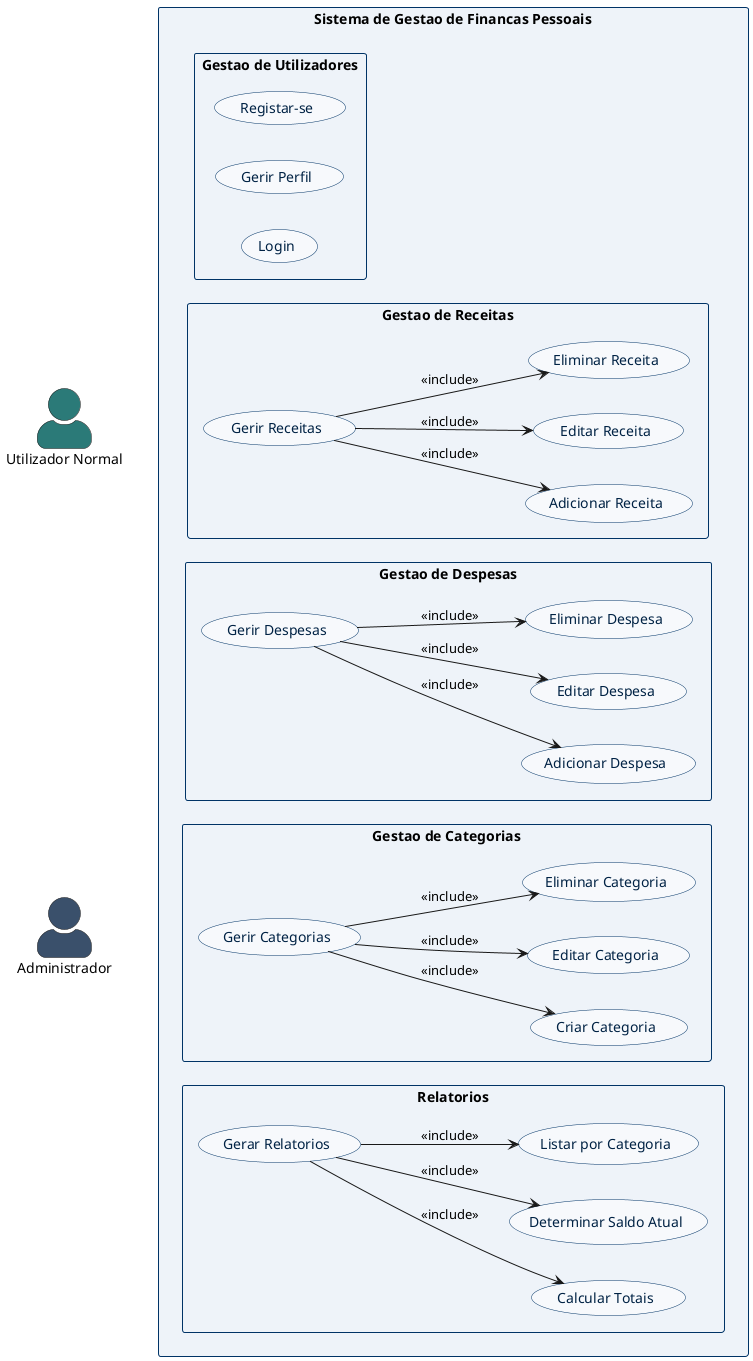 @startuml casos de uso 
left to right direction
skinparam actorStyle awesome
skinparam usecase {
  BackgroundColor #f7f9fc
  BorderColor #003366
  FontColor #002244
}
skinparam rectangle {
  BackgroundColor #eef3f9
  BorderColor #003366
}

actor "Utilizador Normal" as User #2b7a78
actor "Administrador" as Admin #3a506b

rectangle "Sistema de Gestao de Financas Pessoais" {

  ' --- Gestao de Utilizadores ---
  rectangle "Gestao de Utilizadores" {
    usecase "Registar-se" as UC1
    usecase "Login" as UC2
    usecase "Gerir Perfil" as UC3
  }

  ' --- Gestao de Receitas ---
  rectangle "Gestao de Receitas" {
    usecase "Gerir Receitas" as UC4
    usecase "Adicionar Receita" as UC5
    usecase "Editar Receita" as UC6
    usecase "Eliminar Receita" as UC7
  }

  ' --- Gestao de Despesas ---
  rectangle "Gestao de Despesas" {
    usecase "Gerir Despesas" as UC8
    usecase "Adicionar Despesa" as UC9
    usecase "Editar Despesa" as UC10
    usecase "Eliminar Despesa" as UC11
  }

  ' --- Gestao de Categorias ---
  rectangle "Gestao de Categorias" {
    usecase "Gerir Categorias" as UC12
    usecase "Criar Categoria" as UC13
    usecase "Editar Categoria" as UC14
    usecase "Eliminar Categoria" as UC15
  }

  ' --- Relatorios ---
  rectangle "Relatorios" {
    usecase "Gerar Relatorios" as UC16
    usecase "Calcular Totais" as UC17
    usecase "Determinar Saldo Atual" as UC18
    usecase "Listar por Categoria" as UC19
  }
}

' --- Ligacoes dos atores ---
User --> UC1
User --> UC2
User --> UC3
User --> UC4
User --> UC8
User --> UC12
User --> UC16

Admin --> UC2
Admin --> UC12
Admin --> UC16

' --- Relacoes internas ---
UC4 --> UC5 : <<include>>
UC4 --> UC6 : <<include>>
UC4 --> UC7 : <<include>>

UC8 --> UC9 : <<include>>
UC8 --> UC10 : <<include>>
UC8 --> UC11 : <<include>>

UC12 --> UC13 : <<include>>
UC12 --> UC14 : <<include>>
UC12 --> UC15 : <<include>>

UC16 --> UC17 : <<include>>
UC16 --> UC18 : <<include>>
UC16 --> UC19 : <<include>>

@enduml 
@startuml
' ===========================================================
'           DIAGRAMA DE CLASSES - Sistema de Gestão Financeira
' ===========================================================

skinparam classAttributeIconSize 0
skinparam backgroundColor #f7f9fc
skinparam classBackgroundColor #eef3f9
skinparam classBorderColor #003366
skinparam classFontColor #002244

' ===========================================================
'                     CLASSES PRINCIPAIS
' ===========================================================

class Utilizador {
  - nome : String
  - email : String
  - password : String
  - estadoLogado : boolean
  
  + setNome(nome : String)
  + setEmail(email : String)
  + setPassword(password : String)
  + validar() : boolean
  + verificarPassword(password : String) : boolean
}

class Receita {
  - valor : double
  - data : Date
  - descricao : String
  - categoria : Categoria
  - utilizador : Utilizador
  --
  + setValor(valor : double)
  + setData(data : Date)
  + setDescricao(descricao : String)
  + setCategoria(categoria : Categoria)
  + setUtilizador(utilizador : Utilizador)
  + validar() : boolean
  + obterTotalReceitas(u : Utilizador) : double
}

class Despesa {
  - valor : double
  - data : Date
  - descricao : String
  - categoria : Categoria
  - utilizador : Utilizador
  --
  + setValor(valor : double)
  + setData(data : Date)
  + setDescricao(descricao : String)
  + setCategoria(categoria : Categoria)
  + setUtilizador(utilizador : Utilizador)
  + validar() : boolean
  + obterTotalDespesas(u : Utilizador) : double
}

class Categoria {
  - nome : String
  - descricao : String
  --
  + setNome(nome : String)
  + setDescricao(descricao : String)
  + validar() : boolean
}

' ===========================================================
'                  CONTROLADORES / GESTORES
' ===========================================================

class UtilizadorController {
  + registarUtilizador(nome : String, email : String, password : String)
  + login(email : String, password : String)
  + definirEstadoLogado(u : Utilizador)
}

class ReceitaController {
  + iniciarFormReceita()
  + criarReceita(valor : double, data : Date, categoriaId : int, descricao : String, utilizadorId : int)
}

class DespesaController {
  + iniciarFormDespesa()
  + criarDespesa(valor : double, data : Date, categoriaId : int, descricao : String, utilizadorId : int)
}

class CategoriaController {
  + iniciarFormCategoria()
  + criarCategoria(nome : String, descricao : String)
}

class GeradorRelatorios {
  + gerarRelatorio(u : Utilizador)
  + obterTotais(u : Utilizador)
  + calcularSaldo(totalReceitas : double, totalDespesas : double) : double
}

class GestaoCategoria {
  + listarCategorias(tipo : String) : List<Categoria>
}

' ===========================================================
'                    PERSISTÊNCIA DE DADOS
' ===========================================================

class PersistenciaDados {
  + persistirUtilizador(u : Utilizador)
  + carregarUtilizadorPorEmail(email : String) : Utilizador
  + persistirReceita(r : Receita)
  + persistirDespesa(d : Despesa)
  + persistirCategoria(c : Categoria)
  + serializar(objeto : Object)
  + escreverNoArmazenamento()
}

' ===========================================================
'                     RELAÇÕES ENTRE CLASSES
' ===========================================================

UtilizadorController --> Utilizador
ReceitaController --> Receita
DespesaController --> Despesa
CategoriaController --> Categoria
GeradorRelatorios --> Receita
GeradorRelatorios --> Despesa

Receita --> Categoria
Receita --> Utilizador
Despesa --> Categoria
Despesa --> Utilizador

UtilizadorController --> PersistenciaDados
ReceitaController --> PersistenciaDados
DespesaController --> PersistenciaDados
CategoriaController --> PersistenciaDados

GestaoCategoria --> Categoria
ReceitaController --> GestaoCategoria
DespesaController --> GestaoCategoria

@enduml

@startuml
' ===========================================================
'       DIAGRAMA DE CLASSES - Sistema de Gestao Financeira
' ===========================================================

skinparam classAttributeIconSize 0
skinparam backgroundColor #f7f9fc
skinparam classBackgroundColor #eef3f9
skinparam classBorderColor #003366
skinparam classFontColor #002244

' ===========================================================
'                   CLASSES PRINCIPAIS
' ===========================================================

class Utilizador {
  - nome : String
  - email : String
  - password : String
  - estadoLogado : boolean
  --
  + setNome(nome : String) : void
  + setEmail(email : String) : void
  + setPassword(password : String) : void
  + validar() : boolean
  + verificarPassword(password : String) : boolean
}

class Receita {
  - valor : double
  - data : Date
  - descricao : String
  - categoria : Categoria
  - utilizador : Utilizador
  --
  + setValor(valor : double) : void
  + setData(data : Date) : void
  + setDescricao(descricao : String) : void
  + setCategoria(categoria : Categoria) : void
  + setUtilizador(utilizador : Utilizador) : void
  + validar() : boolean
  + obterTotalReceitas(u : Utilizador) : double
}

class Despesa {
  - valor : double
  - data : Date
  - descricao : String
  - categoria : Categoria
  - utilizador : Utilizador
  --
  + setValor(valor : double) : void
  + setData(data : Date) : void
  + setDescricao(descricao : String) : void
  + setCategoria(categoria : Categoria) : void
  + setUtilizador(utilizador : Utilizador) : void
  + validar() : boolean
  + obterTotalDespesas(u : Utilizador) : double
}

class Categoria {
  - nome : String
  - descricao : String
  --
  + setNome(nome : String) : void
  + setDescricao(descricao : String) : void
  + validar() : boolean
}

' ===========================================================
'               CONTROLADORES E GESTORES
' ===========================================================

class UtilizadorController {
  + registarUtilizador(nome : String, email : String, password : String) : void
  + login(email : String, password : String) : boolean
  + definirEstadoLogado(u : Utilizador) : void
}

class ReceitaController {
  + iniciarFormReceita() : void
  + criarReceita(valor : double, data : Date, categoriaId : int, descricao : String, utilizadorId : int) : void
}

class DespesaController {
  + iniciarFormDespesa() : void
  + criarDespesa(valor : double, data : Date, categoriaId : int, descricao : String, utilizadorId : int) : void
}

class CategoriaController {
  + iniciarFormCategoria() : void
  + criarCategoria(nome : String, descricao : String) : void
}

class GestaoCategoria {
  + listarCategorias(tipo : String) : List<Categoria>
}

class GeradorRelatorios {
  + gerarRelatorio(u : Utilizador) : void
  + obterTotais(u : Utilizador) : Map<String, Double>
  + calcularSaldo(totalReceitas : double, totalDespesas : double) : double
}

' ===========================================================
'                   PERSISTENCIA DE DADOS
' ===========================================================

class PersistenciaDados {
  + persistirUtilizador(u : Utilizador) : void
  + carregarUtilizadorPorEmail(email : String) : Utilizador
  + persistirReceita(r : Receita) : void
  + persistirDespesa(d : Despesa) : void
  + persistirCategoria(c : Categoria) : void
  + serializar(objeto : Object) : String
  + escreverNoArmazenamento() : void
}

' ===========================================================
'                     RELACOES ENTRE CLASSES
' ===========================================================

' ---- Herancas e dependencias ----
UtilizadorController --> Utilizador
ReceitaController --> Receita
DespesaController --> Despesa
CategoriaController --> Categoria
GeradorRelatorios --> Receita
GeradorRelatorios --> Despesa

' ---- Dependencias de persistencia ----
UtilizadorController --> PersistenciaDados
ReceitaController --> PersistenciaDados
DespesaController --> PersistenciaDados
CategoriaController --> PersistenciaDados

' ---- Gestao de Categorias ----
GestaoCategoria --> Categoria
ReceitaController --> GestaoCategoria
DespesaController --> GestaoCategoria

' ---- Associacoes ----
Utilizador "1" --> "0..*" Receita : possui >
Utilizador "1" --> "0..*" Despesa : possui >
Receita "1" --> "1" Categoria : classifica >
Despesa "1" --> "1" Categoria : classifica >
@enduml


@startuml Gestão de Utilizador 

actor "Utilizador" as U

box "Gestão de Utilizadores" #LightBlue
  participant "Interface/Sistema" as UI
  participant "UtilizadorController" as UC
  participant "Utilizador" as U_CLASS
  participant "PersistenciaDados" as PD
end box

' =======================================================
' 1. CENÁRIO: REGISTO DE NOVO UTILIZADOR
' =======================================================

group Registo de Novo Utilizador
U -> UI: clicarRegisto()
activate UI

UI -> UC: iniciarFormRegisto()
activate UC
UC --> UI: mostrarFormRegisto()
deactivate UC

U -> UI: submeterForm(nome, email, password)
activate UI

UI -> UC: registarUtilizador(nome, email, password)
activate UC

UC -> U_CLASS : <<create>> criarInstancia()
activate U_CLASS

U_CLASS -> U_CLASS : setNome(nome)
U_CLASS -> U_CLASS : setEmail(email)
U_CLASS -> U_CLASS : setPassword(password) ' Hash da password seria feito aqui ou no Controller

U_CLASS -> U_CLASS : validar()
alt dados válidos
  U_CLASS --> UC : objetoUtilizador
else
  U_CLASS --> UC : lançar ValidacaoException(mensagem)
end
deactivate U_CLASS

alt se válido (Validação da Entidade)
  UC -> PD : persistirUtilizador(objetoUtilizador)
  activate PD

  PD -> PD : serializar(objetoUtilizador)
  PD -> PD : escreverNoArmazenamento()

  alt sucesso persistência
    PD --> UC : confirmaçãoPersistencia
  else erro na persistência
    PD --> UC : lançar PersistenciaException(mensagem)
  end

  deactivate PD

  alt persistência bem-sucedida
    UC --> UI : sucesso("Utilizador registado")
  else
    UC --> UI : erro("Falha ao guardar utilizador")
  end
else validação falhou
  UC --> UI : erro("Dados inválidos: …")
end

deactivate UC

UI --> U : mostrarMensagem(sucesso ou erro)
deactivate UI
end

' =======================================================
' 2. CENÁRIO: LOGIN DE UTILIZADOR (Adaptação do seu original)
' =======================================================

group Login de Utilizador
U -> UI: inserirCredenciais(email, password)
activate UI

UI -> UC: login(email, password)
activate UC

UC -> PD: carregarUtilizadorPorEmail(email)
activate PD
PD --> UC: objetoUtilizador ou null
deactivate PD

alt usuário encontrado
  UC -> U_CLASS: verificarPassword(objetoUtilizador, password)
  activate U_CLASS
  deactivate U_CLASS
  
  alt password correta
    UC -> UC: definirEstadoLogado(objetoUtilizador)
    UC -> PD: atualizarEstadoUsuario(objetoUtilizador)
    activate PD
    PD --> UC: confirmaçãoPersistencia
    deactivate PD

    UC --> UI: respostaSucesso("Autenticado com sucesso")
  else senha incorreta
    UC --> UI: respostaFalha("Senha incorreta")
  end
else usuário não existe
  UC --> UI: respostaFalha("Usuário não encontrado")
end

deactivate UC

UI --> U: exibirMensagem( sucesso ou erro )
deactivate UI
end

@enduml


@startuml Gestão de Receita

actor "Utilizador Normal" as U

box "Sistema de Gestão" #LightBlue
    participant "Interface / Sistema" as UI
    participant "ReceitaController" as RC
    participant "Receita" as R_CLASS
    participant "Gestão de Categoria" as GC
    participant "Persistência de Dados" as PD
end box

U -> UI : clicarNovaReceita()
activate UI

UI -> RC : iniciarFormReceita()
activate RC

RC -> GC : listarCategorias("Receita")
activate GC
GC --> RC : listaCategorias
deactivate GC

RC --> UI : mostrarFormReceita(listaCategorias)
deactivate RC

U -> UI : submeterForm(valor, data, categoriaId, descricao, utilizadorId)
activate UI

UI -> RC : criarReceita(valor, data, categoriaId, descricao, utilizadorId)
activate RC

RC -> R_CLASS : <<create>> criarInstancia()
activate R_CLASS

R_CLASS -> R_CLASS : setValor(valor)
R_CLASS -> R_CLASS : setData(data)
R_CLASS -> R_CLASS : setCategoria(categoriaId)
R_CLASS -> R_CLASS : setDescricao(descricao)
R_CLASS -> R_CLASS : setUtilizador(utilizadorId)

R_CLASS -> R_CLASS : validar()
alt dados válidos
    R_CLASS --> RC : objetoReceita
else
    R_CLASS --> RC : lançar ValidacaoException(mensagem)
end
deactivate R_CLASS

alt se válido
    RC -> PD : persistirReceita(objetoReceita)
    activate PD

    PD -> PD : serializar(objetoReceita)
    PD -> PD : escreverNoArmazenamento()

    alt sucesso persistência
        PD --> RC : confirmaçãoPersistencia
    else erro na persistência
        PD --> RC : lançar PersistenciaException(mensagem)
    end

    deactivate PD

    alt persistência bem-sucedida
        RC --> UI : sucesso("Receita adicionada")
    else
        RC --> UI : erro("Falha ao guardar receita")
    end
else validação falhou
    RC --> UI : erro("Dados inválidos: …")
end

deactivate RC

UI --> U : mostrarMensagem(sucesso ou erro)

deactivate UI

@enduml
@startuml Gestao de relatorios
actor "Utilizador" as U 

box "Sistema de Gestao" #LightBlue
  participant "Interface/Sistema" as UI
  participant "GR:GeradorRelatorios" as GR
  participant "R:Receita" as R
  participant "D:Despesa" as D
end box

U -> UI: Selecionar "Gerar Relatorio"
activate UI

UI -> GR: gerarRelatorio(Utilizador)
activate GR

' --- Calcular Totais ---
GR -> R: obterTotalReceitas(Utilizador)
activate R
R --> GR: totalReceitas
deactivate R

GR -> D: obterTotalDespesas(Utilizador)
activate D
D --> GR: totalDespesas
deactivate D

' --- Calcular Saldo ---
GR -> GR: saldo = totalReceitas - totalDespesas

' --- Gerar Resumo ---
GR --> UI: enviarResumo(totalReceitas, totalDespesas, saldo)
deactivate GR

UI --> U: Exibir Relatorio (Totais + Saldo)
deactivate UI
@enduml


@startuml Gestão de Despesa
actor "Utilizador Normal" as U

box "Sistema de Gestão" #LightBlue
    participant "Interface / Sistema" as UI
    participant "DespesaController" as DC
    participant "Despesa" as D_CLASS
    participant "Gestão de Categoria" as GC
    participant "Persistência de Dados" as PD
end box

U -> UI : clicarNovaDespesa()
activate UI

UI -> DC : iniciarFormDespesa()
activate DC

DC -> GC : listarCategorias("Despesa")
activate GC
GC --> DC : listaCategorias
deactivate GC

DC --> UI : mostrarFormDespesa(listaCategorias)
deactivate DC

U -> UI : submeterForm(valor, data, categoriaId, descricao, utilizadorId)
activate UI

UI -> DC : criarDespesa(valor, data, categoriaId, descricao, utilizadorId)
activate DC

DC -> D_CLASS : <<create>> criarInstancia()
activate D_CLASS

D_CLASS -> D_CLASS : setValor(valor)
D_CLASS -> D_CLASS : setData(data)
D_CLASS -> D_CLASS : setCategoria(categoriaId)
D_CLASS -> D_CLASS : setDescricao(descricao)
D_CLASS -> D_CLASS : setUtilizador(utilizadorId)

D_CLASS -> D_CLASS : validar()
alt dados válidos
    D_CLASS --> DC : objetoDespesa
else
    D_CLASS --> DC : lançar ValidacaoException(mensagem)
end
deactivate D_CLASS

alt se válido
    DC -> PD : persistirDespesa(objetoDespesa)
    activate PD

    PD -> PD : serializar(objetoDespesa)
    PD -> PD : escreverNoArmazenamento()

    alt sucesso persistência
        PD --> DC : confirmaçãoPersistencia
    else erro na persistência
        PD --> DC : lançar PersistenciaException(mensagem)
    end

    deactivate PD

    alt persistência bem-sucedida
        DC --> UI : sucesso("Despesa adicionada")
    else
        DC --> UI : erro("Falha ao guardar despesa")
    end
else validação falhou
    DC --> UI : erro("Dados inválidos: …")
end

deactivate DC

UI --> U : mostrarMensagem(sucesso ou erro)

deactivate UI
@enduml
@startuml 
!theme minty
actor "Administrador" as Admin

box "Sistema de Gestão" #LightBlue
    participant "Interface / Sistema" as UI
    participant "CategoriaController" as CC
    participant "Categoria" as C_CLASS
    participant "Persistência de Dados" as PD
end box

Admin -> UI : clicarNovaCategoria()
activate UI

UI -> CC : iniciarFormCategoria()
activate CC

CC --> UI : mostrarFormCategoria()
deactivate CC

Admin -> UI : submeterForm(nomeCategoria, descricao)
activate UI

UI -> CC : criarCategoria(nomeCategoria, descricao)
activate CC

CC -> C_CLASS : <<create>> criarInstancia()
activate C_CLASS

C_CLASS -> C_CLASS : setNome(nomeCategoria)
C_CLASS -> C_CLASS : setDescricao(descricao)

C_CLASS -> C_CLASS : validar()
alt dados válidos
    C_CLASS --> CC : objetoCategoria
else
    C_CLASS --> CC : lançar ValidacaoException(mensagem)
end
deactivate C_CLASS

alt se válido
    CC -> PD : persistirCategoria(objetoCategoria)
    activate PD

    PD -> PD : serializar(objetoCategoria)
    PD -> PD : escreverNoArmazenamento()

    alt sucesso persistência
        PD --> CC : confirmaçãoPersistencia
    else erro na persistência
        PD --> CC : lançar PersistenciaException(mensagem)
    end

    deactivate PD

    alt persistência bem-sucedida
        CC --> UI : sucesso("Categoria adicionada")
    else
        CC --> UI : erro("Falha ao guardar categoria")
    end
else validação falhou
    CC --> UI : erro("Dados inválidos: …")
end

deactivate CC

UI --> Admin : mostrarMensagem(sucesso ou erro)

deactivate UI
@enduml